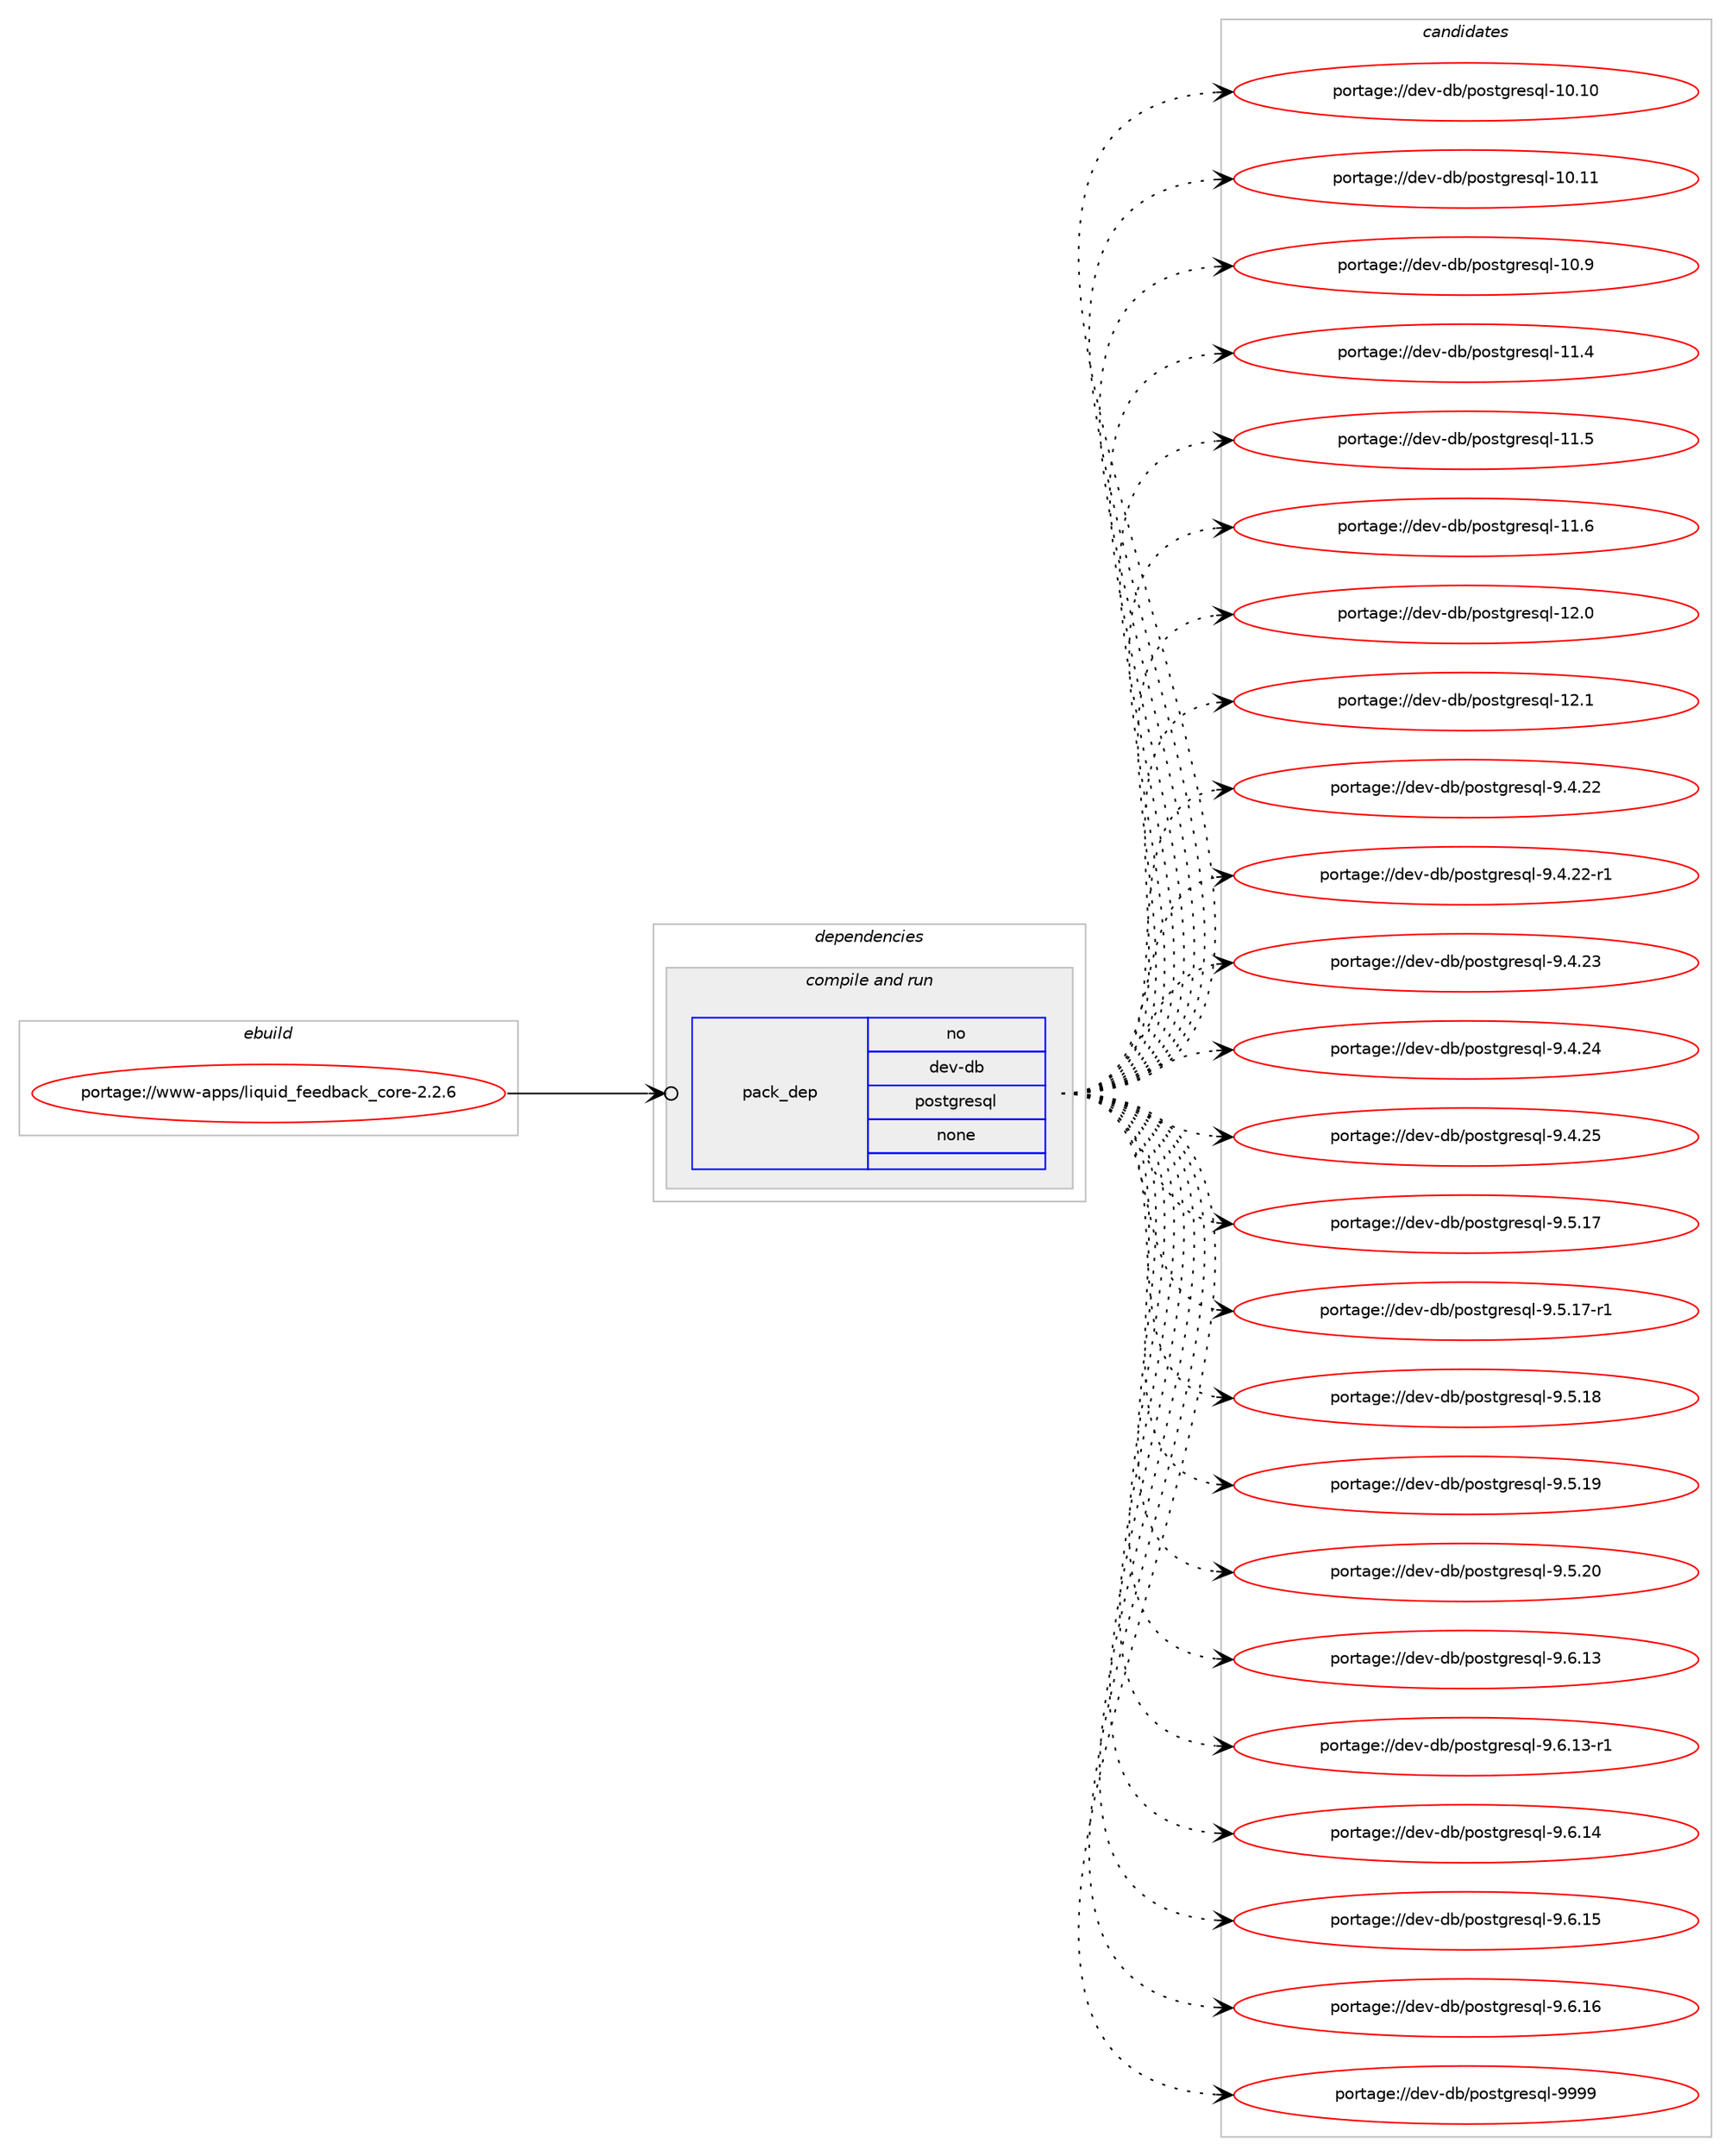 digraph prolog {

# *************
# Graph options
# *************

newrank=true;
concentrate=true;
compound=true;
graph [rankdir=LR,fontname=Helvetica,fontsize=10,ranksep=1.5];#, ranksep=2.5, nodesep=0.2];
edge  [arrowhead=vee];
node  [fontname=Helvetica,fontsize=10];

# **********
# The ebuild
# **********

subgraph cluster_leftcol {
color=gray;
rank=same;
label=<<i>ebuild</i>>;
id [label="portage://www-apps/liquid_feedback_core-2.2.6", color=red, width=4, href="../www-apps/liquid_feedback_core-2.2.6.svg"];
}

# ****************
# The dependencies
# ****************

subgraph cluster_midcol {
color=gray;
label=<<i>dependencies</i>>;
subgraph cluster_compile {
fillcolor="#eeeeee";
style=filled;
label=<<i>compile</i>>;
}
subgraph cluster_compileandrun {
fillcolor="#eeeeee";
style=filled;
label=<<i>compile and run</i>>;
subgraph pack324855 {
dependency438110 [label=<<TABLE BORDER="0" CELLBORDER="1" CELLSPACING="0" CELLPADDING="4" WIDTH="220"><TR><TD ROWSPAN="6" CELLPADDING="30">pack_dep</TD></TR><TR><TD WIDTH="110">no</TD></TR><TR><TD>dev-db</TD></TR><TR><TD>postgresql</TD></TR><TR><TD>none</TD></TR><TR><TD></TD></TR></TABLE>>, shape=none, color=blue];
}
id:e -> dependency438110:w [weight=20,style="solid",arrowhead="odotvee"];
}
subgraph cluster_run {
fillcolor="#eeeeee";
style=filled;
label=<<i>run</i>>;
}
}

# **************
# The candidates
# **************

subgraph cluster_choices {
rank=same;
color=gray;
label=<<i>candidates</i>>;

subgraph choice324855 {
color=black;
nodesep=1;
choiceportage100101118451009847112111115116103114101115113108454948464948 [label="portage://dev-db/postgresql-10.10", color=red, width=4,href="../dev-db/postgresql-10.10.svg"];
choiceportage100101118451009847112111115116103114101115113108454948464949 [label="portage://dev-db/postgresql-10.11", color=red, width=4,href="../dev-db/postgresql-10.11.svg"];
choiceportage1001011184510098471121111151161031141011151131084549484657 [label="portage://dev-db/postgresql-10.9", color=red, width=4,href="../dev-db/postgresql-10.9.svg"];
choiceportage1001011184510098471121111151161031141011151131084549494652 [label="portage://dev-db/postgresql-11.4", color=red, width=4,href="../dev-db/postgresql-11.4.svg"];
choiceportage1001011184510098471121111151161031141011151131084549494653 [label="portage://dev-db/postgresql-11.5", color=red, width=4,href="../dev-db/postgresql-11.5.svg"];
choiceportage1001011184510098471121111151161031141011151131084549494654 [label="portage://dev-db/postgresql-11.6", color=red, width=4,href="../dev-db/postgresql-11.6.svg"];
choiceportage1001011184510098471121111151161031141011151131084549504648 [label="portage://dev-db/postgresql-12.0", color=red, width=4,href="../dev-db/postgresql-12.0.svg"];
choiceportage1001011184510098471121111151161031141011151131084549504649 [label="portage://dev-db/postgresql-12.1", color=red, width=4,href="../dev-db/postgresql-12.1.svg"];
choiceportage10010111845100984711211111511610311410111511310845574652465050 [label="portage://dev-db/postgresql-9.4.22", color=red, width=4,href="../dev-db/postgresql-9.4.22.svg"];
choiceportage100101118451009847112111115116103114101115113108455746524650504511449 [label="portage://dev-db/postgresql-9.4.22-r1", color=red, width=4,href="../dev-db/postgresql-9.4.22-r1.svg"];
choiceportage10010111845100984711211111511610311410111511310845574652465051 [label="portage://dev-db/postgresql-9.4.23", color=red, width=4,href="../dev-db/postgresql-9.4.23.svg"];
choiceportage10010111845100984711211111511610311410111511310845574652465052 [label="portage://dev-db/postgresql-9.4.24", color=red, width=4,href="../dev-db/postgresql-9.4.24.svg"];
choiceportage10010111845100984711211111511610311410111511310845574652465053 [label="portage://dev-db/postgresql-9.4.25", color=red, width=4,href="../dev-db/postgresql-9.4.25.svg"];
choiceportage10010111845100984711211111511610311410111511310845574653464955 [label="portage://dev-db/postgresql-9.5.17", color=red, width=4,href="../dev-db/postgresql-9.5.17.svg"];
choiceportage100101118451009847112111115116103114101115113108455746534649554511449 [label="portage://dev-db/postgresql-9.5.17-r1", color=red, width=4,href="../dev-db/postgresql-9.5.17-r1.svg"];
choiceportage10010111845100984711211111511610311410111511310845574653464956 [label="portage://dev-db/postgresql-9.5.18", color=red, width=4,href="../dev-db/postgresql-9.5.18.svg"];
choiceportage10010111845100984711211111511610311410111511310845574653464957 [label="portage://dev-db/postgresql-9.5.19", color=red, width=4,href="../dev-db/postgresql-9.5.19.svg"];
choiceportage10010111845100984711211111511610311410111511310845574653465048 [label="portage://dev-db/postgresql-9.5.20", color=red, width=4,href="../dev-db/postgresql-9.5.20.svg"];
choiceportage10010111845100984711211111511610311410111511310845574654464951 [label="portage://dev-db/postgresql-9.6.13", color=red, width=4,href="../dev-db/postgresql-9.6.13.svg"];
choiceportage100101118451009847112111115116103114101115113108455746544649514511449 [label="portage://dev-db/postgresql-9.6.13-r1", color=red, width=4,href="../dev-db/postgresql-9.6.13-r1.svg"];
choiceportage10010111845100984711211111511610311410111511310845574654464952 [label="portage://dev-db/postgresql-9.6.14", color=red, width=4,href="../dev-db/postgresql-9.6.14.svg"];
choiceportage10010111845100984711211111511610311410111511310845574654464953 [label="portage://dev-db/postgresql-9.6.15", color=red, width=4,href="../dev-db/postgresql-9.6.15.svg"];
choiceportage10010111845100984711211111511610311410111511310845574654464954 [label="portage://dev-db/postgresql-9.6.16", color=red, width=4,href="../dev-db/postgresql-9.6.16.svg"];
choiceportage1001011184510098471121111151161031141011151131084557575757 [label="portage://dev-db/postgresql-9999", color=red, width=4,href="../dev-db/postgresql-9999.svg"];
dependency438110:e -> choiceportage100101118451009847112111115116103114101115113108454948464948:w [style=dotted,weight="100"];
dependency438110:e -> choiceportage100101118451009847112111115116103114101115113108454948464949:w [style=dotted,weight="100"];
dependency438110:e -> choiceportage1001011184510098471121111151161031141011151131084549484657:w [style=dotted,weight="100"];
dependency438110:e -> choiceportage1001011184510098471121111151161031141011151131084549494652:w [style=dotted,weight="100"];
dependency438110:e -> choiceportage1001011184510098471121111151161031141011151131084549494653:w [style=dotted,weight="100"];
dependency438110:e -> choiceportage1001011184510098471121111151161031141011151131084549494654:w [style=dotted,weight="100"];
dependency438110:e -> choiceportage1001011184510098471121111151161031141011151131084549504648:w [style=dotted,weight="100"];
dependency438110:e -> choiceportage1001011184510098471121111151161031141011151131084549504649:w [style=dotted,weight="100"];
dependency438110:e -> choiceportage10010111845100984711211111511610311410111511310845574652465050:w [style=dotted,weight="100"];
dependency438110:e -> choiceportage100101118451009847112111115116103114101115113108455746524650504511449:w [style=dotted,weight="100"];
dependency438110:e -> choiceportage10010111845100984711211111511610311410111511310845574652465051:w [style=dotted,weight="100"];
dependency438110:e -> choiceportage10010111845100984711211111511610311410111511310845574652465052:w [style=dotted,weight="100"];
dependency438110:e -> choiceportage10010111845100984711211111511610311410111511310845574652465053:w [style=dotted,weight="100"];
dependency438110:e -> choiceportage10010111845100984711211111511610311410111511310845574653464955:w [style=dotted,weight="100"];
dependency438110:e -> choiceportage100101118451009847112111115116103114101115113108455746534649554511449:w [style=dotted,weight="100"];
dependency438110:e -> choiceportage10010111845100984711211111511610311410111511310845574653464956:w [style=dotted,weight="100"];
dependency438110:e -> choiceportage10010111845100984711211111511610311410111511310845574653464957:w [style=dotted,weight="100"];
dependency438110:e -> choiceportage10010111845100984711211111511610311410111511310845574653465048:w [style=dotted,weight="100"];
dependency438110:e -> choiceportage10010111845100984711211111511610311410111511310845574654464951:w [style=dotted,weight="100"];
dependency438110:e -> choiceportage100101118451009847112111115116103114101115113108455746544649514511449:w [style=dotted,weight="100"];
dependency438110:e -> choiceportage10010111845100984711211111511610311410111511310845574654464952:w [style=dotted,weight="100"];
dependency438110:e -> choiceportage10010111845100984711211111511610311410111511310845574654464953:w [style=dotted,weight="100"];
dependency438110:e -> choiceportage10010111845100984711211111511610311410111511310845574654464954:w [style=dotted,weight="100"];
dependency438110:e -> choiceportage1001011184510098471121111151161031141011151131084557575757:w [style=dotted,weight="100"];
}
}

}
